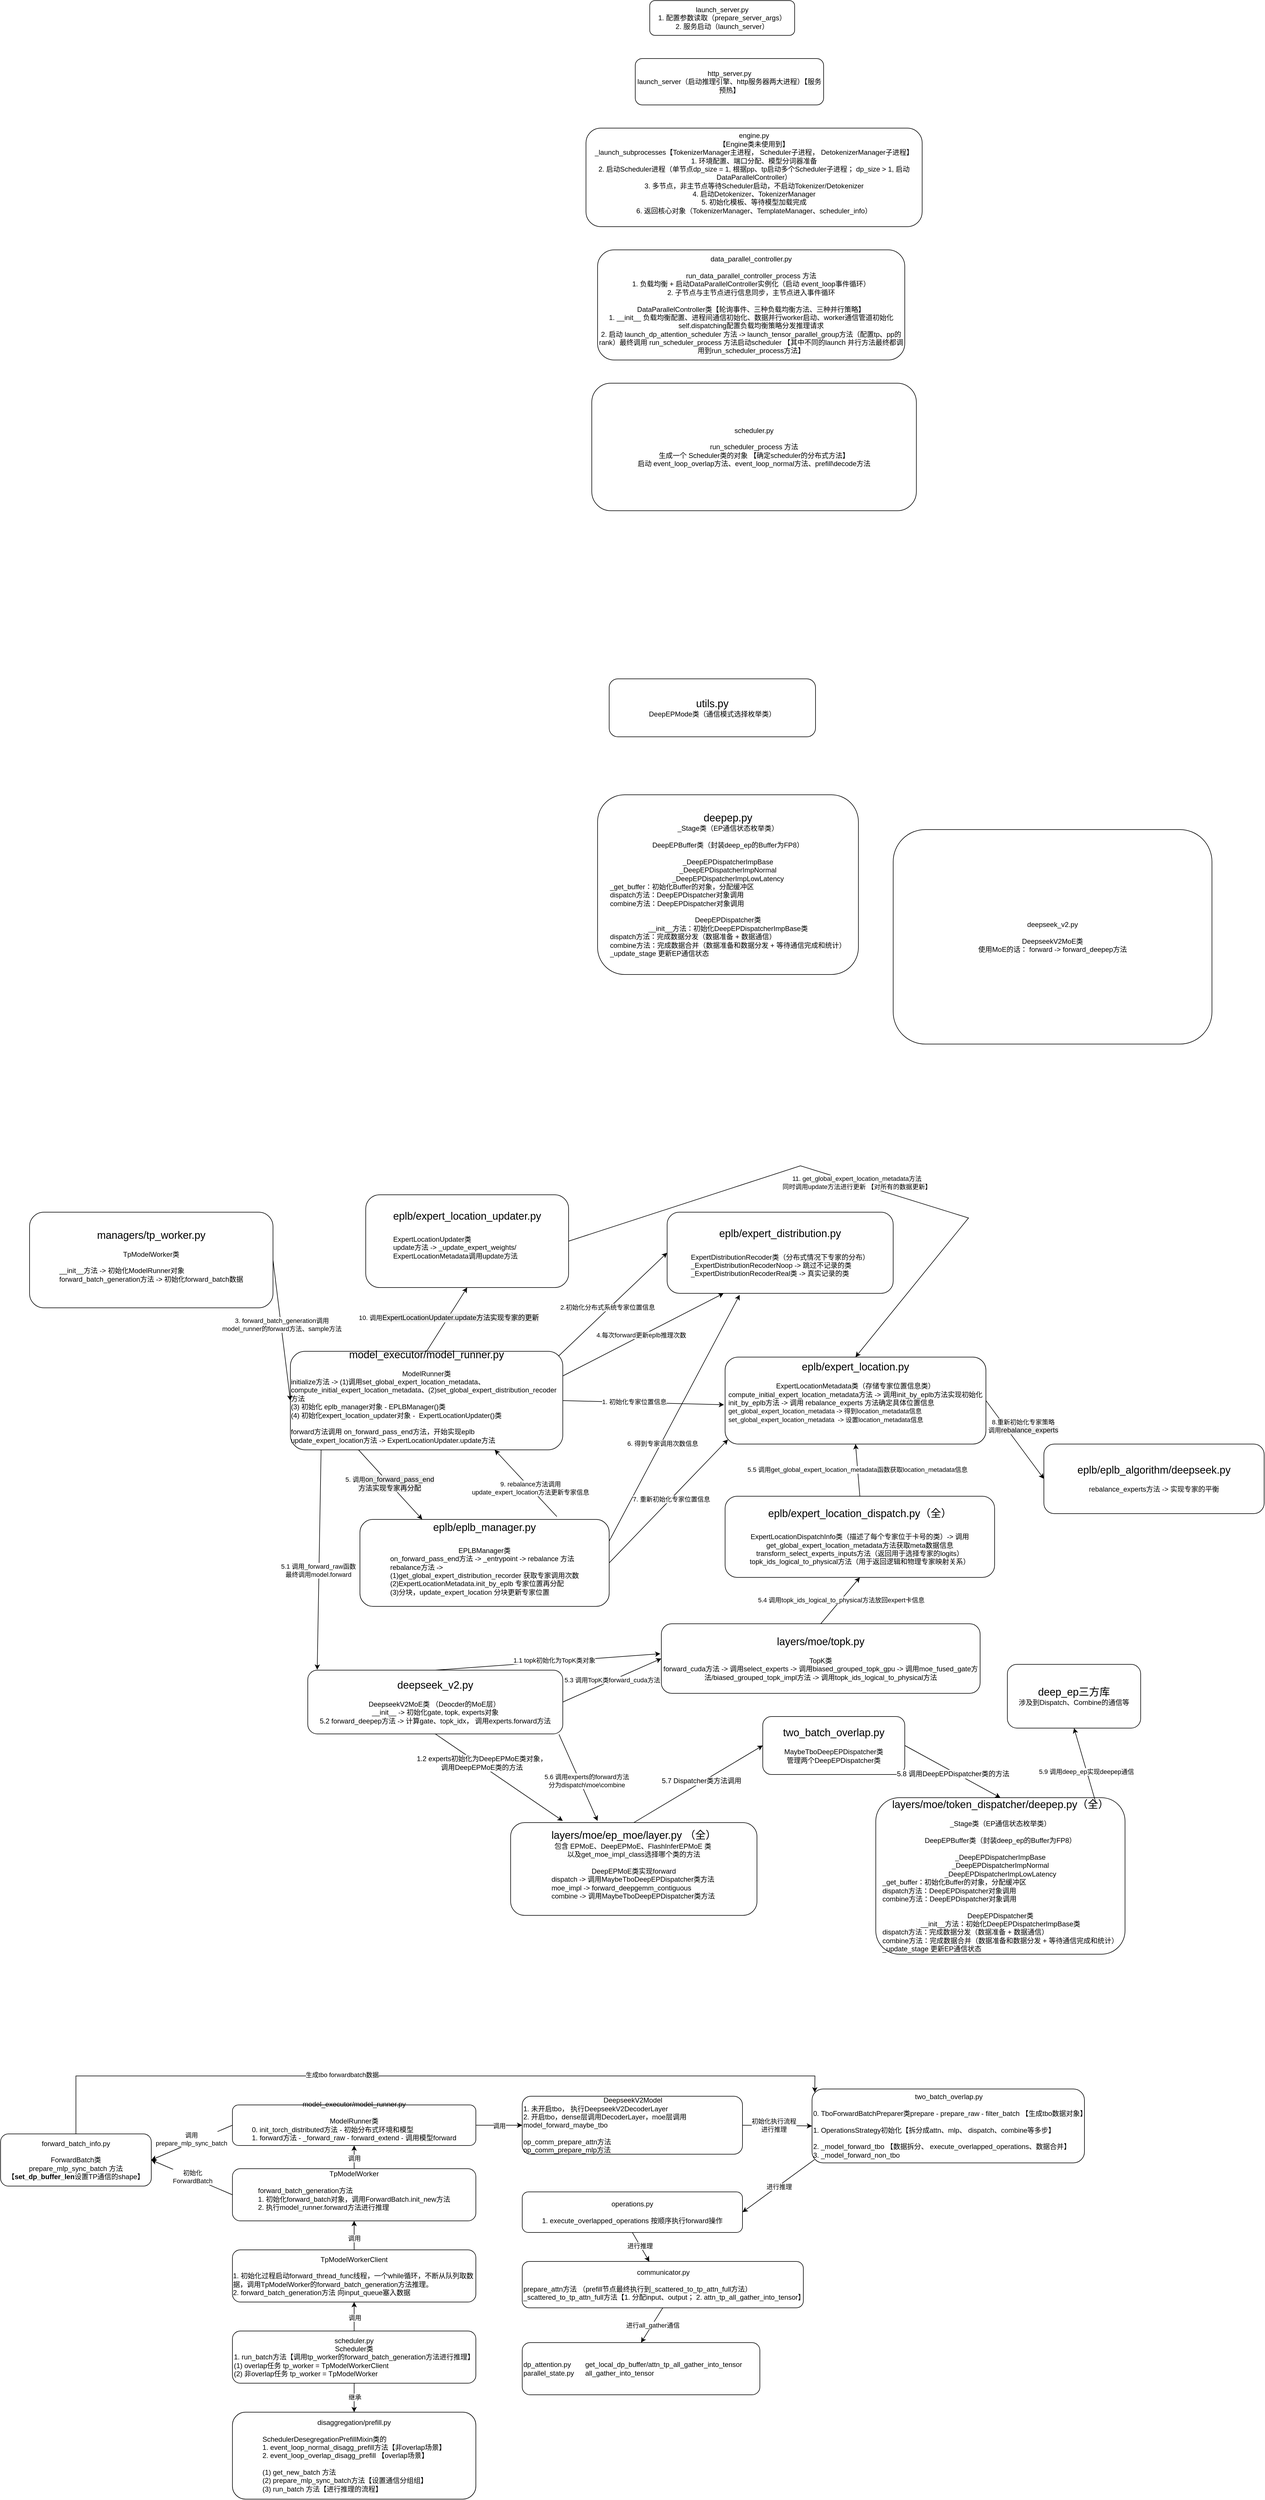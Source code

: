 <mxfile version="28.2.0">
  <diagram name="第 1 页" id="_MM_0JAL_mDehR6Rza7M">
    <mxGraphModel dx="4011" dy="4754" grid="1" gridSize="10" guides="1" tooltips="1" connect="1" arrows="1" fold="1" page="1" pageScale="1" pageWidth="827" pageHeight="1169" math="0" shadow="0">
      <root>
        <mxCell id="0" />
        <mxCell id="1" parent="0" />
        <mxCell id="y4o-Q9D-bzdoxVMksY4T-1" value="launch_server.py&lt;div&gt;1. 配置参数读取（prepare_server_args）&lt;/div&gt;&lt;div&gt;2. 服务启动（launch_server）&lt;/div&gt;" style="rounded=1;whiteSpace=wrap;html=1;" parent="1" vertex="1">
          <mxGeometry x="210" y="110" width="250" height="60" as="geometry" />
        </mxCell>
        <mxCell id="y4o-Q9D-bzdoxVMksY4T-2" value="http_server.py&lt;div&gt;launch_server（启动推理引擎、http服务器两大进程）【服务预热】&lt;/div&gt;" style="rounded=1;whiteSpace=wrap;html=1;" parent="1" vertex="1">
          <mxGeometry x="185" y="210" width="325" height="80" as="geometry" />
        </mxCell>
        <mxCell id="y4o-Q9D-bzdoxVMksY4T-3" value="engine.py&lt;div&gt;【Engine类未使用到】&lt;br&gt;&lt;div&gt;_launch_subprocesses【TokenizerManager主进程， Scheduler子进程， DetokenizerManager子进程】&lt;/div&gt;&lt;div&gt;1. 环境配置、端口分配、模型分词器准备&lt;/div&gt;&lt;div&gt;2. 启动Scheduler进程（单节点dp_size = 1, 根据pp、tp启动多个Scheduler子进程； dp_size &amp;gt; 1, 启动DataParallelController）&lt;/div&gt;&lt;div&gt;3. 多节点，非主节点等待Scheduler启动，不启动Tokenizer/Detokenizer&lt;/div&gt;&lt;div&gt;4. 启动Detokenizer、TokenizerManager&lt;/div&gt;&lt;div&gt;5. 初始化模板、等待模型加载完成&lt;/div&gt;&lt;div&gt;6. 返回核心对象（TokenizerManager、TemplateManager、scheduler_info）&lt;/div&gt;&lt;div&gt;&lt;br&gt;&lt;/div&gt;&lt;/div&gt;" style="rounded=1;whiteSpace=wrap;html=1;" parent="1" vertex="1">
          <mxGeometry x="100" y="330" width="580" height="170" as="geometry" />
        </mxCell>
        <mxCell id="y4o-Q9D-bzdoxVMksY4T-4" value="data_parallel_controller.py&lt;div&gt;&lt;br&gt;&lt;/div&gt;&lt;div&gt;&lt;span style=&quot;background-color: transparent; color: light-dark(rgb(0, 0, 0), rgb(255, 255, 255));&quot;&gt;run_data_parallel_controller_process 方法&lt;/span&gt;&lt;/div&gt;&lt;div&gt;1. 负载均衡 + 启动DataParallelController实例化（启动 event_loop事件循环&lt;span style=&quot;background-color: transparent; color: light-dark(rgb(0, 0, 0), rgb(255, 255, 255));&quot;&gt;）&lt;/span&gt;&lt;/div&gt;&lt;div&gt;2. 子节点与主节点进行信息同步，主节点进入事件循环&lt;/div&gt;&lt;div&gt;&lt;br&gt;&lt;/div&gt;&lt;div&gt;DataParallelController类【轮询事件、三种负载均衡方法、三种并行策略】&lt;/div&gt;&lt;div&gt;1. __init__ 负载均衡配置、进程间通信初始化、数据并行worker启动、worker通信管道初始化&lt;/div&gt;&lt;div&gt;self.dispatching配置负载均衡策略分发推理请求&lt;/div&gt;&lt;div&gt;2. 启动 launch_dp_attention_scheduler 方法 -&amp;gt; launch_tensor_parallel_group方法（配置tp、pp的rank）最终调用 run_scheduler_process 方法启动scheduler 【其中不同的launch 并行方法最终都调用到&lt;span style=&quot;background-color: transparent; color: light-dark(rgb(0, 0, 0), rgb(255, 255, 255));&quot;&gt;run_scheduler_process方法&lt;/span&gt;&lt;span style=&quot;background-color: transparent; color: light-dark(rgb(0, 0, 0), rgb(255, 255, 255));&quot;&gt;】&lt;/span&gt;&lt;/div&gt;" style="rounded=1;whiteSpace=wrap;html=1;" parent="1" vertex="1">
          <mxGeometry x="120" y="540" width="530" height="190" as="geometry" />
        </mxCell>
        <mxCell id="y4o-Q9D-bzdoxVMksY4T-5" value="scheduler.py&lt;div&gt;&lt;br&gt;&lt;/div&gt;&lt;div&gt;run_scheduler_process 方法&lt;/div&gt;&lt;div&gt;生成一个 Scheduler类的对象 【确定scheduler的分布式方法】&lt;/div&gt;&lt;div&gt;启动 event_loop_overlap方法、event_loop_normal方法、prefill\decode方法&lt;/div&gt;" style="rounded=1;whiteSpace=wrap;html=1;" parent="1" vertex="1">
          <mxGeometry x="110" y="770" width="560" height="220" as="geometry" />
        </mxCell>
        <mxCell id="y4o-Q9D-bzdoxVMksY4T-6" value="&lt;div&gt;&lt;font style=&quot;font-size: 18px;&quot;&gt;deepep.py&lt;/font&gt;&lt;/div&gt;&lt;div&gt;_Stage类（EP通信状态枚举类）&lt;/div&gt;&lt;div&gt;&lt;br&gt;&lt;/div&gt;&lt;div&gt;DeepEPBuffer类（封装deep_ep的Buffer为FP8）&lt;/div&gt;&lt;div&gt;&lt;br&gt;&lt;/div&gt;&lt;div&gt;_DeepEPDispatcherImpBase&lt;/div&gt;&lt;div&gt;_DeepEPDispatcherImpNormal&lt;/div&gt;&lt;div&gt;_DeepEPDispatcherImpLowLatency&lt;/div&gt;&lt;div style=&quot;text-align: left;&quot;&gt;_get_buffer：初始化Buffer的对象，分配缓冲区&lt;/div&gt;&lt;div style=&quot;text-align: left;&quot;&gt;dispatch方法：&lt;span style=&quot;background-color: transparent; color: light-dark(rgb(0, 0, 0), rgb(255, 255, 255));&quot;&gt;DeepEPDispatcher对象调用&lt;/span&gt;&lt;/div&gt;&lt;div style=&quot;text-align: left;&quot;&gt;combine方法：&lt;span style=&quot;background-color: transparent; color: light-dark(rgb(0, 0, 0), rgb(255, 255, 255));&quot;&gt;DeepEPDispatcher对象调用&lt;/span&gt;&lt;/div&gt;&lt;div&gt;&lt;br&gt;&lt;/div&gt;DeepEPDispatcher类&lt;div&gt;__init__方法：初始化DeepEPDispatcherImpBase类&lt;br&gt;&lt;div style=&quot;text-align: left;&quot;&gt;dispatch方法：完成数据分发（数据准备 + 数据通信）&lt;/div&gt;&lt;div style=&quot;text-align: left;&quot;&gt;combine方法：完成数据合并&lt;span style=&quot;background-color: transparent; color: light-dark(rgb(0, 0, 0), rgb(255, 255, 255));&quot;&gt;（数据准备和数据分发 + 等待通信完成和统计）&lt;/span&gt;&lt;/div&gt;&lt;div style=&quot;text-align: left;&quot;&gt;_update_stage 更新EP通信状态&lt;/div&gt;&lt;/div&gt;" style="rounded=1;whiteSpace=wrap;html=1;" parent="1" vertex="1">
          <mxGeometry x="120" y="1480" width="450" height="310" as="geometry" />
        </mxCell>
        <mxCell id="y4o-Q9D-bzdoxVMksY4T-7" value="&lt;font style=&quot;font-size: 18px;&quot;&gt;utils.py&lt;/font&gt;&lt;div&gt;DeepEPMode类（通信模式选择枚举类）&lt;/div&gt;" style="rounded=1;whiteSpace=wrap;html=1;" parent="1" vertex="1">
          <mxGeometry x="140" y="1280" width="356" height="100" as="geometry" />
        </mxCell>
        <mxCell id="-6-FvPc2AzdQoyf2nDTh-1" value="deepseek_v2.py&lt;div&gt;&lt;br&gt;&lt;/div&gt;&lt;div&gt;DeepseekV2MoE类&lt;/div&gt;&lt;div&gt;使用MoE的话： forward -&amp;gt; forward_deepep方法&lt;/div&gt;" style="rounded=1;whiteSpace=wrap;html=1;" parent="1" vertex="1">
          <mxGeometry x="630" y="1540" width="550" height="370" as="geometry" />
        </mxCell>
        <mxCell id="-6-FvPc2AzdQoyf2nDTh-2" value="&lt;font style=&quot;font-size: 18px;&quot;&gt;eplb/expert_location_dispatch.py（全）&lt;/font&gt;&lt;div&gt;&lt;span style=&quot;font-size: 18px;&quot;&gt;&lt;br&gt;&lt;/span&gt;&lt;div&gt;ExpertLocationDispatchInfo类（描述了每个专家位于卡号的类）-&amp;gt; 调用get_global_expert_location_metadata方法获取meta数据信息&lt;/div&gt;&lt;div&gt;transform_select_experts_inputs方法（返回用于选择专家的logits）&lt;/div&gt;&lt;div&gt;topk_ids_logical_to_physical方法（用于返回逻辑和物理专家映射关系）&lt;/div&gt;&lt;/div&gt;" style="rounded=1;whiteSpace=wrap;html=1;" parent="1" vertex="1">
          <mxGeometry x="340" y="2690" width="465" height="140" as="geometry" />
        </mxCell>
        <mxCell id="-6-FvPc2AzdQoyf2nDTh-3" value="&lt;font style=&quot;font-size: 18px;&quot;&gt;layers/moe/ep_moe/layer.py （全）&lt;/font&gt;&lt;div&gt;&lt;font style=&quot;font-size: 12px;&quot;&gt;包含 EPMoE、DeepEPMoE、FlashInferEPMoE 类&amp;nbsp;&lt;/font&gt;&lt;/div&gt;&lt;div&gt;&lt;font style=&quot;font-size: 12px;&quot;&gt;以及get_moe_impl_class选择哪个类的方法&lt;/font&gt;&lt;/div&gt;&lt;div&gt;&lt;font style=&quot;font-size: 12px;&quot;&gt;&lt;br&gt;&lt;/font&gt;&lt;div&gt;DeepEPMoE类实现forward&lt;/div&gt;&lt;div style=&quot;text-align: left;&quot;&gt;dispatch -&amp;gt; 调用&lt;span style=&quot;background-color: transparent; color: light-dark(rgb(0, 0, 0), rgb(255, 255, 255)); text-align: center;&quot;&gt;MaybeTboDeepEPDispatcher类方法&lt;/span&gt;&lt;/div&gt;&lt;div style=&quot;text-align: left;&quot;&gt;moe_impl -&amp;gt; forward_deepgemm_contiguous&lt;/div&gt;&lt;div style=&quot;text-align: left;&quot;&gt;combine -&amp;gt; 调用&lt;span style=&quot;background-color: transparent; color: light-dark(rgb(0, 0, 0), rgb(255, 255, 255)); text-align: center;&quot;&gt;MaybeTboDeepEPDispatcher类方法&lt;/span&gt;&lt;/div&gt;&lt;div style=&quot;text-align: left;&quot;&gt;&lt;br&gt;&lt;/div&gt;&lt;/div&gt;" style="rounded=1;whiteSpace=wrap;html=1;" parent="1" vertex="1">
          <mxGeometry x="-30" y="3253" width="425" height="160" as="geometry" />
        </mxCell>
        <mxCell id="-6-FvPc2AzdQoyf2nDTh-4" value="&lt;font style=&quot;font-size: 18px;&quot;&gt;two_batch_overlap.py&lt;/font&gt;&lt;div&gt;&lt;br&gt;&lt;div&gt;MaybeTboDeepEPDispatcher类&lt;/div&gt;&lt;div&gt;管理两个DeepEPDispatcher类&lt;/div&gt;&lt;/div&gt;" style="rounded=1;whiteSpace=wrap;html=1;" parent="1" vertex="1">
          <mxGeometry x="405" y="3070" width="245" height="100" as="geometry" />
        </mxCell>
        <mxCell id="-6-FvPc2AzdQoyf2nDTh-5" value="" style="endArrow=classic;html=1;rounded=0;exitX=0.5;exitY=0;exitDx=0;exitDy=0;entryX=0;entryY=0.5;entryDx=0;entryDy=0;" parent="1" source="-6-FvPc2AzdQoyf2nDTh-3" target="-6-FvPc2AzdQoyf2nDTh-4" edge="1">
          <mxGeometry width="50" height="50" relative="1" as="geometry">
            <mxPoint x="420" y="3290" as="sourcePoint" />
            <mxPoint x="470" y="3240" as="targetPoint" />
          </mxGeometry>
        </mxCell>
        <mxCell id="-6-FvPc2AzdQoyf2nDTh-6" value="&lt;font style=&quot;font-size: 12px;&quot;&gt;5.7 Dispatcher类方法调用&lt;/font&gt;" style="edgeLabel;html=1;align=center;verticalAlign=middle;resizable=0;points=[];" parent="-6-FvPc2AzdQoyf2nDTh-5" vertex="1" connectable="0">
          <mxGeometry x="0.054" y="2" relative="1" as="geometry">
            <mxPoint as="offset" />
          </mxGeometry>
        </mxCell>
        <mxCell id="-6-FvPc2AzdQoyf2nDTh-7" value="&lt;font style=&quot;font-size: 18px;&quot;&gt;layers/moe/token_dispatcher/deepep.py（全）&lt;/font&gt;&lt;div&gt;&lt;br&gt;&lt;/div&gt;&lt;div&gt;&lt;div&gt;_Stage类（EP通信状态枚举类）&lt;/div&gt;&lt;div&gt;&lt;br&gt;&lt;/div&gt;&lt;div&gt;DeepEPBuffer类（封装deep_ep的Buffer为FP8）&lt;/div&gt;&lt;div&gt;&lt;br&gt;&lt;/div&gt;&lt;div&gt;_DeepEPDispatcherImpBase&lt;/div&gt;&lt;div&gt;_DeepEPDispatcherImpNormal&lt;/div&gt;&lt;div&gt;_DeepEPDispatcherImpLowLatency&lt;/div&gt;&lt;div style=&quot;text-align: left;&quot;&gt;_get_buffer：初始化Buffer的对象，分配缓冲区&lt;/div&gt;&lt;div style=&quot;text-align: left;&quot;&gt;dispatch方法：&lt;span style=&quot;background-color: transparent; color: light-dark(rgb(0, 0, 0), rgb(255, 255, 255));&quot;&gt;DeepEPDispatcher对象调用&lt;/span&gt;&lt;/div&gt;&lt;div style=&quot;text-align: left;&quot;&gt;combine方法：&lt;span style=&quot;background-color: transparent; color: light-dark(rgb(0, 0, 0), rgb(255, 255, 255));&quot;&gt;DeepEPDispatcher对象调用&lt;/span&gt;&lt;/div&gt;&lt;div&gt;&lt;br&gt;&lt;/div&gt;DeepEPDispatcher类&lt;div&gt;__init__方法：初始化DeepEPDispatcherImpBase类&lt;br&gt;&lt;div style=&quot;text-align: left;&quot;&gt;dispatch方法：完成数据分发（数据准备 + 数据通信）&lt;/div&gt;&lt;div style=&quot;text-align: left;&quot;&gt;combine方法：完成数据合并&lt;span style=&quot;background-color: transparent; color: light-dark(rgb(0, 0, 0), rgb(255, 255, 255));&quot;&gt;（数据准备和数据分发 + 等待通信完成和统计）&lt;/span&gt;&lt;/div&gt;&lt;div style=&quot;text-align: left;&quot;&gt;_update_stage 更新EP通信状态&lt;/div&gt;&lt;/div&gt;&lt;/div&gt;" style="rounded=1;whiteSpace=wrap;html=1;" parent="1" vertex="1">
          <mxGeometry x="600" y="3210" width="430" height="270" as="geometry" />
        </mxCell>
        <mxCell id="-6-FvPc2AzdQoyf2nDTh-9" value="" style="endArrow=classic;html=1;rounded=0;exitX=1;exitY=0.5;exitDx=0;exitDy=0;entryX=0.5;entryY=0;entryDx=0;entryDy=0;" parent="1" source="-6-FvPc2AzdQoyf2nDTh-4" target="-6-FvPc2AzdQoyf2nDTh-7" edge="1">
          <mxGeometry width="50" height="50" relative="1" as="geometry">
            <mxPoint x="900" y="3590" as="sourcePoint" />
            <mxPoint x="950" y="3540" as="targetPoint" />
          </mxGeometry>
        </mxCell>
        <mxCell id="-6-FvPc2AzdQoyf2nDTh-10" value="&lt;font style=&quot;font-size: 12px;&quot;&gt;5.8 调用DeepEPDispatcher类的方法&lt;/font&gt;" style="edgeLabel;html=1;align=center;verticalAlign=middle;resizable=0;points=[];" parent="-6-FvPc2AzdQoyf2nDTh-9" vertex="1" connectable="0">
          <mxGeometry x="0.021" y="-3" relative="1" as="geometry">
            <mxPoint as="offset" />
          </mxGeometry>
        </mxCell>
        <mxCell id="-6-FvPc2AzdQoyf2nDTh-12" value="&lt;font style=&quot;font-size: 18px;&quot;&gt;deep_ep三方库&lt;/font&gt;&lt;div&gt;&lt;font style=&quot;font-size: 12px;&quot;&gt;涉及到Dispatch、Combine的通信等&lt;/font&gt;&lt;/div&gt;" style="rounded=1;whiteSpace=wrap;html=1;" parent="1" vertex="1">
          <mxGeometry x="827" y="2980" width="230" height="110" as="geometry" />
        </mxCell>
        <mxCell id="-6-FvPc2AzdQoyf2nDTh-13" value="" style="endArrow=classic;html=1;rounded=0;entryX=0.5;entryY=1;entryDx=0;entryDy=0;" parent="1" target="-6-FvPc2AzdQoyf2nDTh-12" edge="1">
          <mxGeometry width="50" height="50" relative="1" as="geometry">
            <mxPoint x="980" y="3220" as="sourcePoint" />
            <mxPoint x="1030" y="3170" as="targetPoint" />
          </mxGeometry>
        </mxCell>
        <mxCell id="-6-FvPc2AzdQoyf2nDTh-25" value="5.9 调用deep_ep实现deepep通信" style="edgeLabel;html=1;align=center;verticalAlign=middle;resizable=0;points=[];" parent="-6-FvPc2AzdQoyf2nDTh-13" vertex="1" connectable="0">
          <mxGeometry x="-0.147" y="1" relative="1" as="geometry">
            <mxPoint as="offset" />
          </mxGeometry>
        </mxCell>
        <mxCell id="-6-FvPc2AzdQoyf2nDTh-14" value="&lt;font style=&quot;font-size: 18px;&quot;&gt;deepseek_v2.py&lt;/font&gt;&lt;div&gt;&lt;br&gt;&lt;/div&gt;&lt;div&gt;DeepseekV2MoE类 （Deocder的MoE层）&amp;nbsp;&lt;/div&gt;&lt;div&gt;__init__ -&amp;gt; 初始化gate, topk, experts对象&lt;/div&gt;&lt;div&gt;5.2 forward_deepep方法 -&amp;gt; 计算gate、topk_idx， 调用experts.forward方法&lt;/div&gt;" style="rounded=1;whiteSpace=wrap;html=1;" parent="1" vertex="1">
          <mxGeometry x="-380" y="2990" width="440" height="110" as="geometry" />
        </mxCell>
        <mxCell id="-6-FvPc2AzdQoyf2nDTh-16" value="" style="endArrow=classic;html=1;rounded=0;exitX=0.5;exitY=1;exitDx=0;exitDy=0;" parent="1" source="-6-FvPc2AzdQoyf2nDTh-14" edge="1">
          <mxGeometry width="50" height="50" relative="1" as="geometry">
            <mxPoint x="300" y="3610" as="sourcePoint" />
            <mxPoint x="60" y="3250" as="targetPoint" />
          </mxGeometry>
        </mxCell>
        <mxCell id="-6-FvPc2AzdQoyf2nDTh-17" value="&lt;font style=&quot;font-size: 12px;&quot;&gt;1.2 experts初始化为DeepEPMoE类对象，&lt;/font&gt;&lt;div&gt;&lt;font style=&quot;font-size: 12px;&quot;&gt;调用DeepEPMoE类的方法&lt;/font&gt;&lt;/div&gt;" style="edgeLabel;html=1;align=center;verticalAlign=middle;resizable=0;points=[];" parent="-6-FvPc2AzdQoyf2nDTh-16" vertex="1" connectable="0">
          <mxGeometry x="-0.2" relative="1" as="geometry">
            <mxPoint x="-8" y="-10" as="offset" />
          </mxGeometry>
        </mxCell>
        <mxCell id="-6-FvPc2AzdQoyf2nDTh-18" value="&lt;font style=&quot;font-size: 18px;&quot;&gt;layers/moe/topk.py&lt;/font&gt;&lt;div&gt;&lt;br&gt;&lt;/div&gt;&lt;div&gt;TopK类&lt;/div&gt;&lt;div&gt;forward_cuda方法 -&amp;gt; 调用select_experts -&amp;gt; 调用biased_grouped_topk_gpu -&amp;gt; 调用moe_fused_gate方法/biased_grouped_topk_impl方法 -&amp;gt; 调用&lt;span style=&quot;background-color: transparent; color: light-dark(rgb(0, 0, 0), rgb(255, 255, 255));&quot;&gt;topk_ids_logical_to_physical方法&lt;/span&gt;&lt;/div&gt;" style="rounded=1;whiteSpace=wrap;html=1;" parent="1" vertex="1">
          <mxGeometry x="230" y="2910" width="550" height="120" as="geometry" />
        </mxCell>
        <mxCell id="-6-FvPc2AzdQoyf2nDTh-20" value="" style="endArrow=classic;html=1;rounded=0;exitX=0.5;exitY=0;exitDx=0;exitDy=0;entryX=0.5;entryY=1;entryDx=0;entryDy=0;" parent="1" source="-6-FvPc2AzdQoyf2nDTh-18" target="-6-FvPc2AzdQoyf2nDTh-2" edge="1">
          <mxGeometry width="50" height="50" relative="1" as="geometry">
            <mxPoint x="340" y="2770" as="sourcePoint" />
            <mxPoint x="390" y="2720" as="targetPoint" />
          </mxGeometry>
        </mxCell>
        <mxCell id="-6-FvPc2AzdQoyf2nDTh-21" value="5.4 调用topk_ids_logical_to_physical方法放回expert卡信息" style="edgeLabel;html=1;align=center;verticalAlign=middle;resizable=0;points=[];" parent="-6-FvPc2AzdQoyf2nDTh-20" vertex="1" connectable="0">
          <mxGeometry x="0.02" relative="1" as="geometry">
            <mxPoint as="offset" />
          </mxGeometry>
        </mxCell>
        <mxCell id="-6-FvPc2AzdQoyf2nDTh-23" value="" style="endArrow=classic;html=1;rounded=0;exitX=0.5;exitY=0;exitDx=0;exitDy=0;entryX=-0.003;entryY=0.431;entryDx=0;entryDy=0;entryPerimeter=0;" parent="1" source="-6-FvPc2AzdQoyf2nDTh-14" target="-6-FvPc2AzdQoyf2nDTh-18" edge="1">
          <mxGeometry width="50" height="50" relative="1" as="geometry">
            <mxPoint x="90" y="3070" as="sourcePoint" />
            <mxPoint x="140" y="3020" as="targetPoint" />
          </mxGeometry>
        </mxCell>
        <mxCell id="-6-FvPc2AzdQoyf2nDTh-24" value="1.1 topk初始化为TopK类对象" style="edgeLabel;html=1;align=center;verticalAlign=middle;resizable=0;points=[];" parent="-6-FvPc2AzdQoyf2nDTh-23" vertex="1" connectable="0">
          <mxGeometry x="0.056" y="2" relative="1" as="geometry">
            <mxPoint as="offset" />
          </mxGeometry>
        </mxCell>
        <mxCell id="-6-FvPc2AzdQoyf2nDTh-26" value="&lt;font style=&quot;font-size: 18px;&quot;&gt;eplb/eplb_manager.py&lt;/font&gt;&lt;div&gt;&lt;span style=&quot;font-size: 18px;&quot;&gt;&lt;br&gt;&lt;/span&gt;&lt;div&gt;&lt;font style=&quot;font-size: 12px;&quot;&gt;EPLBManager类&lt;/font&gt;&lt;/div&gt;&lt;div style=&quot;text-align: left;&quot;&gt;&lt;font style=&quot;font-size: 12px;&quot;&gt;on_forward_pass_end方法 -&amp;gt; _entrypoint -&amp;gt; rebalance 方法&lt;/font&gt;&lt;/div&gt;&lt;div style=&quot;text-align: left;&quot;&gt;&lt;font style=&quot;font-size: 12px;&quot;&gt;rebalance方法 -&amp;gt;&amp;nbsp;&lt;/font&gt;&lt;/div&gt;&lt;div style=&quot;text-align: left;&quot;&gt;(1)get_global_expert_distribution_recorder 获取专家调用次数&lt;/div&gt;&lt;div style=&quot;text-align: left;&quot;&gt;(2)ExpertLocationMetadata.init_by_eplb 专家位置再分配&lt;/div&gt;&lt;div style=&quot;text-align: left;&quot;&gt;(3)分块，update_expert_location 分块更新专家位置&lt;/div&gt;&lt;div style=&quot;text-align: left;&quot;&gt;&lt;br&gt;&lt;/div&gt;&lt;/div&gt;" style="rounded=1;whiteSpace=wrap;html=1;" parent="1" vertex="1">
          <mxGeometry x="-290" y="2730" width="430" height="150" as="geometry" />
        </mxCell>
        <mxCell id="-6-FvPc2AzdQoyf2nDTh-28" value="&lt;font style=&quot;font-size: 18px;&quot;&gt;model_executor/model_runner.py&lt;/font&gt;&lt;div&gt;&lt;br&gt;&lt;/div&gt;&lt;div&gt;ModelRunner类&lt;/div&gt;&lt;div style=&quot;text-align: left;&quot;&gt;initialize方法 -&amp;gt; (1)调用set_global_expert_location_metadata、 compute_initial_expert_location_metadata、(2)set_global_expert_distribution_recoder方法&lt;/div&gt;&lt;div style=&quot;text-align: left;&quot;&gt;(3) 初始化 eplb_manager对象 - EPLBManager()类&lt;/div&gt;&lt;div style=&quot;text-align: left;&quot;&gt;(4) 初始化expert_location_updater对象 -&amp;nbsp; ExpertLocationUpdater()类&lt;/div&gt;&lt;div style=&quot;text-align: left;&quot;&gt;&lt;br&gt;&lt;/div&gt;&lt;div style=&quot;text-align: left;&quot;&gt;forward方法调用 on_forward_pass_end方法，开始实现eplb&lt;/div&gt;&lt;div style=&quot;text-align: left;&quot;&gt;update_expert_location方法 -&amp;gt; ExpertLocationUpdater.update方法&lt;/div&gt;&lt;div&gt;&lt;br&gt;&lt;/div&gt;" style="rounded=1;whiteSpace=wrap;html=1;" parent="1" vertex="1">
          <mxGeometry x="-410" y="2440" width="470" height="170" as="geometry" />
        </mxCell>
        <mxCell id="-6-FvPc2AzdQoyf2nDTh-29" value="&lt;font style=&quot;font-size: 18px;&quot;&gt;eplb/expert_location.py&lt;/font&gt;&lt;div&gt;&lt;br&gt;&lt;/div&gt;&lt;div&gt;ExpertLocationMetadata类（存储专家位置信息类）&lt;/div&gt;&lt;div style=&quot;text-align: left;&quot;&gt;compute_initial_expert_location_metadata方法 -&amp;gt; 调用init_by_eplb方法实现初始化&lt;/div&gt;&lt;div style=&quot;text-align: left;&quot;&gt;init_by_eplb方法 -&amp;gt; 调用&amp;nbsp;rebalance_experts 方法确定具体位置信息&lt;/div&gt;&lt;div style=&quot;text-align: left;&quot;&gt;&lt;span style=&quot;font-size: 11px; text-align: center; text-wrap-mode: nowrap; background-color: rgb(255, 255, 255);&quot;&gt;get_global_expert_location_metadata -&amp;gt; 得到location_metadata信息&lt;/span&gt;&lt;/div&gt;&lt;div style=&quot;text-align: left;&quot;&gt;&lt;span style=&quot;font-size: 11px; text-align: center; text-wrap-mode: nowrap; background-color: rgb(255, 255, 255);&quot;&gt;set_global_expert_location_metadata&amp;nbsp; -&amp;gt; 设置location_metadata信息&lt;/span&gt;&lt;/div&gt;&lt;div style=&quot;text-align: left;&quot;&gt;&lt;span style=&quot;font-size: 11px; text-align: center; text-wrap-mode: nowrap; background-color: rgb(255, 255, 255);&quot;&gt;&lt;br&gt;&lt;/span&gt;&lt;/div&gt;&lt;div style=&quot;text-align: left;&quot;&gt;&lt;br&gt;&lt;/div&gt;" style="rounded=1;whiteSpace=wrap;html=1;" parent="1" vertex="1">
          <mxGeometry x="340" y="2450" width="450" height="150" as="geometry" />
        </mxCell>
        <mxCell id="-6-FvPc2AzdQoyf2nDTh-30" value="" style="endArrow=classic;html=1;rounded=0;exitX=0.25;exitY=1;exitDx=0;exitDy=0;entryX=0.25;entryY=0;entryDx=0;entryDy=0;" parent="1" source="-6-FvPc2AzdQoyf2nDTh-28" target="-6-FvPc2AzdQoyf2nDTh-26" edge="1">
          <mxGeometry width="50" height="50" relative="1" as="geometry">
            <mxPoint x="22.5" y="2940" as="sourcePoint" />
            <mxPoint x="72.5" y="2890" as="targetPoint" />
          </mxGeometry>
        </mxCell>
        <mxCell id="-6-FvPc2AzdQoyf2nDTh-32" value="5. 调用&lt;span style=&quot;font-size: 12px; text-align: left; text-wrap-mode: wrap; background-color: rgb(236, 236, 236);&quot;&gt;on_forward_pass_end&lt;/span&gt;&lt;div&gt;&lt;span style=&quot;font-size: 12px; text-align: left; text-wrap-mode: wrap; background-color: rgb(236, 236, 236);&quot;&gt;方法实现专家再分配&lt;/span&gt;&lt;/div&gt;" style="edgeLabel;html=1;align=center;verticalAlign=middle;resizable=0;points=[];" parent="-6-FvPc2AzdQoyf2nDTh-30" vertex="1" connectable="0">
          <mxGeometry x="-0.036" relative="1" as="geometry">
            <mxPoint as="offset" />
          </mxGeometry>
        </mxCell>
        <mxCell id="-6-FvPc2AzdQoyf2nDTh-31" value="" style="endArrow=classic;html=1;rounded=0;exitX=1;exitY=0.25;exitDx=0;exitDy=0;entryX=0.321;entryY=1.019;entryDx=0;entryDy=0;entryPerimeter=0;" parent="1" source="-6-FvPc2AzdQoyf2nDTh-26" target="-6-FvPc2AzdQoyf2nDTh-41" edge="1">
          <mxGeometry width="50" height="50" relative="1" as="geometry">
            <mxPoint x="102.5" y="2760" as="sourcePoint" />
            <mxPoint x="152.5" y="2710" as="targetPoint" />
          </mxGeometry>
        </mxCell>
        <mxCell id="-6-FvPc2AzdQoyf2nDTh-53" value="6. 得到专家调用次数信息" style="edgeLabel;html=1;align=center;verticalAlign=middle;resizable=0;points=[];" parent="-6-FvPc2AzdQoyf2nDTh-31" vertex="1" connectable="0">
          <mxGeometry x="-0.204" y="-2" relative="1" as="geometry">
            <mxPoint as="offset" />
          </mxGeometry>
        </mxCell>
        <mxCell id="-6-FvPc2AzdQoyf2nDTh-33" value="" style="endArrow=classic;html=1;rounded=0;exitX=1;exitY=0.5;exitDx=0;exitDy=0;entryX=-0.004;entryY=0.548;entryDx=0;entryDy=0;entryPerimeter=0;" parent="1" source="-6-FvPc2AzdQoyf2nDTh-28" target="-6-FvPc2AzdQoyf2nDTh-29" edge="1">
          <mxGeometry width="50" height="50" relative="1" as="geometry">
            <mxPoint x="90" y="2540" as="sourcePoint" />
            <mxPoint x="250" y="2540" as="targetPoint" />
          </mxGeometry>
        </mxCell>
        <mxCell id="-6-FvPc2AzdQoyf2nDTh-49" value="1. 初始化专家位置信息" style="edgeLabel;html=1;align=center;verticalAlign=middle;resizable=0;points=[];" parent="-6-FvPc2AzdQoyf2nDTh-33" vertex="1" connectable="0">
          <mxGeometry x="-0.119" y="1" relative="1" as="geometry">
            <mxPoint as="offset" />
          </mxGeometry>
        </mxCell>
        <mxCell id="-6-FvPc2AzdQoyf2nDTh-34" value="&lt;font style=&quot;font-size: 18px;&quot;&gt;eplb/eplb_algorithm/deepseek.py&lt;/font&gt;&lt;div&gt;&lt;br&gt;&lt;/div&gt;&lt;div&gt;rebalance_experts方法 -&amp;gt; 实现专家的平衡&lt;/div&gt;" style="rounded=1;whiteSpace=wrap;html=1;" parent="1" vertex="1">
          <mxGeometry x="890" y="2600" width="380" height="120" as="geometry" />
        </mxCell>
        <mxCell id="-6-FvPc2AzdQoyf2nDTh-35" value="" style="endArrow=classic;html=1;rounded=0;exitX=1;exitY=0.5;exitDx=0;exitDy=0;entryX=0;entryY=0.5;entryDx=0;entryDy=0;" parent="1" source="-6-FvPc2AzdQoyf2nDTh-29" target="-6-FvPc2AzdQoyf2nDTh-34" edge="1">
          <mxGeometry width="50" height="50" relative="1" as="geometry">
            <mxPoint x="570" y="2940" as="sourcePoint" />
            <mxPoint x="620" y="2890" as="targetPoint" />
          </mxGeometry>
        </mxCell>
        <mxCell id="-6-FvPc2AzdQoyf2nDTh-56" value="8.重新初始化专家策略&lt;div&gt;调用&lt;span style=&quot;font-size: 12px; text-wrap-mode: wrap; background-color: rgb(236, 236, 236);&quot;&gt;rebalance_experts&lt;/span&gt;&lt;/div&gt;" style="edgeLabel;html=1;align=center;verticalAlign=middle;resizable=0;points=[];" parent="-6-FvPc2AzdQoyf2nDTh-35" vertex="1" connectable="0">
          <mxGeometry x="-0.345" relative="1" as="geometry">
            <mxPoint x="31" as="offset" />
          </mxGeometry>
        </mxCell>
        <mxCell id="-6-FvPc2AzdQoyf2nDTh-36" value="" style="endArrow=classic;html=1;rounded=0;exitX=0.5;exitY=0;exitDx=0;exitDy=0;entryX=0.5;entryY=1;entryDx=0;entryDy=0;" parent="1" source="-6-FvPc2AzdQoyf2nDTh-2" target="-6-FvPc2AzdQoyf2nDTh-29" edge="1">
          <mxGeometry width="50" height="50" relative="1" as="geometry">
            <mxPoint x="290" y="3010" as="sourcePoint" />
            <mxPoint x="180" y="2740" as="targetPoint" />
          </mxGeometry>
        </mxCell>
        <mxCell id="-6-FvPc2AzdQoyf2nDTh-37" value="5.5 调用get_global_expert_location_metadata函数获取location_metadata信息" style="edgeLabel;html=1;align=center;verticalAlign=middle;resizable=0;points=[];" parent="-6-FvPc2AzdQoyf2nDTh-36" vertex="1" connectable="0">
          <mxGeometry x="0.02" y="1" relative="1" as="geometry">
            <mxPoint as="offset" />
          </mxGeometry>
        </mxCell>
        <mxCell id="-6-FvPc2AzdQoyf2nDTh-38" value="&lt;font style=&quot;font-size: 18px;&quot;&gt;managers/tp_worker.py&lt;/font&gt;&lt;div&gt;&lt;br&gt;&lt;/div&gt;&lt;div&gt;TpModelWorker类&lt;/div&gt;&lt;div&gt;&lt;br&gt;&lt;/div&gt;&lt;div style=&quot;text-align: left;&quot;&gt;__init__方法 -&amp;gt; 初始化ModelRunner对象&lt;/div&gt;&lt;div style=&quot;text-align: left;&quot;&gt;forward_batch_generation方法 -&amp;gt; 初始化forward_batch数据&lt;/div&gt;&lt;div&gt;&lt;br&gt;&lt;/div&gt;" style="rounded=1;whiteSpace=wrap;html=1;" parent="1" vertex="1">
          <mxGeometry x="-860" y="2200" width="420" height="165" as="geometry" />
        </mxCell>
        <mxCell id="-6-FvPc2AzdQoyf2nDTh-39" value="" style="endArrow=classic;html=1;rounded=0;entryX=0;entryY=0.5;entryDx=0;entryDy=0;exitX=1;exitY=0.5;exitDx=0;exitDy=0;" parent="1" source="-6-FvPc2AzdQoyf2nDTh-38" target="-6-FvPc2AzdQoyf2nDTh-28" edge="1">
          <mxGeometry width="50" height="50" relative="1" as="geometry">
            <mxPoint x="-480" y="2510" as="sourcePoint" />
            <mxPoint x="-420" y="2380" as="targetPoint" />
          </mxGeometry>
        </mxCell>
        <mxCell id="-6-FvPc2AzdQoyf2nDTh-40" value="3. forward_batch_generation调用&lt;div&gt;model_runner的forward方法、sample方法&lt;/div&gt;" style="edgeLabel;html=1;align=center;verticalAlign=middle;resizable=0;points=[];" parent="-6-FvPc2AzdQoyf2nDTh-39" vertex="1" connectable="0">
          <mxGeometry x="-0.083" y="1" relative="1" as="geometry">
            <mxPoint as="offset" />
          </mxGeometry>
        </mxCell>
        <mxCell id="-6-FvPc2AzdQoyf2nDTh-41" value="&lt;font style=&quot;font-size: 18px;&quot;&gt;eplb/expert_distribution.py&lt;/font&gt;&lt;div&gt;&lt;font style=&quot;font-size: 18px;&quot;&gt;&lt;br&gt;&lt;/font&gt;&lt;/div&gt;&lt;div&gt;&lt;font style=&quot;font-size: 12px;&quot;&gt;ExpertDistributionRecoder类（分布式情况下专家的分布）&lt;/font&gt;&lt;/div&gt;&lt;div style=&quot;text-align: left;&quot;&gt;_ExpertDistributionRecoderNoop -&amp;gt; 跳过不记录的类&lt;/div&gt;&lt;div style=&quot;text-align: left;&quot;&gt;_ExpertDistributionRecoderReal类 -&amp;gt; 真实记录的类&lt;/div&gt;" style="rounded=1;whiteSpace=wrap;html=1;" parent="1" vertex="1">
          <mxGeometry x="240" y="2200" width="390" height="140" as="geometry" />
        </mxCell>
        <mxCell id="-6-FvPc2AzdQoyf2nDTh-42" value="" style="endArrow=classic;html=1;rounded=0;entryX=0.75;entryY=1;entryDx=0;entryDy=0;exitX=0.79;exitY=-0.033;exitDx=0;exitDy=0;exitPerimeter=0;" parent="1" source="-6-FvPc2AzdQoyf2nDTh-26" target="-6-FvPc2AzdQoyf2nDTh-28" edge="1">
          <mxGeometry width="50" height="50" relative="1" as="geometry">
            <mxPoint x="-20" y="2730" as="sourcePoint" />
            <mxPoint x="30" y="2680" as="targetPoint" />
          </mxGeometry>
        </mxCell>
        <mxCell id="-6-FvPc2AzdQoyf2nDTh-43" value="9. rebalance方法调用&lt;div&gt;update_expert_location方法更新专家信息&lt;/div&gt;" style="edgeLabel;html=1;align=center;verticalAlign=middle;resizable=0;points=[];" parent="-6-FvPc2AzdQoyf2nDTh-42" vertex="1" connectable="0">
          <mxGeometry x="-0.137" relative="1" as="geometry">
            <mxPoint as="offset" />
          </mxGeometry>
        </mxCell>
        <mxCell id="-6-FvPc2AzdQoyf2nDTh-44" value="" style="endArrow=classic;html=1;rounded=0;entryX=0;entryY=0.5;entryDx=0;entryDy=0;exitX=0.984;exitY=0.049;exitDx=0;exitDy=0;exitPerimeter=0;" parent="1" source="-6-FvPc2AzdQoyf2nDTh-28" target="-6-FvPc2AzdQoyf2nDTh-41" edge="1">
          <mxGeometry width="50" height="50" relative="1" as="geometry">
            <mxPoint x="60" y="2490" as="sourcePoint" />
            <mxPoint x="110" y="2440" as="targetPoint" />
          </mxGeometry>
        </mxCell>
        <mxCell id="-6-FvPc2AzdQoyf2nDTh-50" value="2.初始化分布式系统专家位置信息" style="edgeLabel;html=1;align=center;verticalAlign=middle;resizable=0;points=[];" parent="-6-FvPc2AzdQoyf2nDTh-44" vertex="1" connectable="0">
          <mxGeometry x="-0.077" y="4" relative="1" as="geometry">
            <mxPoint y="1" as="offset" />
          </mxGeometry>
        </mxCell>
        <mxCell id="-6-FvPc2AzdQoyf2nDTh-45" value="&lt;font style=&quot;font-size: 18px;&quot;&gt;eplb/expert_location_updater.py&lt;/font&gt;&lt;div&gt;&lt;span style=&quot;font-size: 18px;&quot;&gt;&lt;br&gt;&lt;/span&gt;&lt;/div&gt;&lt;div style=&quot;text-align: left;&quot;&gt;&lt;font style=&quot;font-size: 12px;&quot;&gt;ExpertLocationUpdater类&lt;/font&gt;&lt;/div&gt;&lt;div style=&quot;text-align: left;&quot;&gt;&lt;font style=&quot;font-size: 12px;&quot;&gt;update方法 -&amp;gt; _update_expert_weights/&lt;/font&gt;&lt;/div&gt;&lt;div&gt;&lt;div style=&quot;text-align: left;&quot;&gt;&lt;span style=&quot;background-color: transparent; color: light-dark(rgb(0, 0, 0), rgb(255, 255, 255));&quot;&gt;ExpertLocationMetadata调用update方法&lt;/span&gt;&lt;/div&gt;&lt;div&gt;&lt;font style=&quot;font-size: 18px;&quot;&gt;&lt;br&gt;&lt;/font&gt;&lt;/div&gt;&lt;/div&gt;" style="rounded=1;whiteSpace=wrap;html=1;" parent="1" vertex="1">
          <mxGeometry x="-280" y="2170" width="350" height="160" as="geometry" />
        </mxCell>
        <mxCell id="-6-FvPc2AzdQoyf2nDTh-47" value="" style="endArrow=classic;html=1;rounded=0;exitX=0.5;exitY=0;exitDx=0;exitDy=0;entryX=0.5;entryY=1;entryDx=0;entryDy=0;" parent="1" source="-6-FvPc2AzdQoyf2nDTh-28" target="-6-FvPc2AzdQoyf2nDTh-45" edge="1">
          <mxGeometry width="50" height="50" relative="1" as="geometry">
            <mxPoint x="-330" y="2425" as="sourcePoint" />
            <mxPoint x="-280" y="2375" as="targetPoint" />
          </mxGeometry>
        </mxCell>
        <mxCell id="-6-FvPc2AzdQoyf2nDTh-48" value="10. 调用&lt;span style=&quot;font-size: 12px; text-align: left; text-wrap-mode: wrap; background-color: rgb(236, 236, 236);&quot;&gt;ExpertLocationUpdater.update方法实现专家的更新&lt;/span&gt;" style="edgeLabel;html=1;align=center;verticalAlign=middle;resizable=0;points=[];" parent="-6-FvPc2AzdQoyf2nDTh-47" vertex="1" connectable="0">
          <mxGeometry x="0.065" y="-1" relative="1" as="geometry">
            <mxPoint as="offset" />
          </mxGeometry>
        </mxCell>
        <mxCell id="-6-FvPc2AzdQoyf2nDTh-51" value="" style="endArrow=classic;html=1;rounded=0;exitX=1;exitY=0.25;exitDx=0;exitDy=0;entryX=0.25;entryY=1;entryDx=0;entryDy=0;" parent="1" source="-6-FvPc2AzdQoyf2nDTh-28" target="-6-FvPc2AzdQoyf2nDTh-41" edge="1">
          <mxGeometry width="50" height="50" relative="1" as="geometry">
            <mxPoint x="150" y="2590" as="sourcePoint" />
            <mxPoint x="200" y="2540" as="targetPoint" />
          </mxGeometry>
        </mxCell>
        <mxCell id="-6-FvPc2AzdQoyf2nDTh-52" value="4.每次forward更新eplb推理次数" style="edgeLabel;html=1;align=center;verticalAlign=middle;resizable=0;points=[];" parent="-6-FvPc2AzdQoyf2nDTh-51" vertex="1" connectable="0">
          <mxGeometry x="-0.023" y="1" relative="1" as="geometry">
            <mxPoint as="offset" />
          </mxGeometry>
        </mxCell>
        <mxCell id="-6-FvPc2AzdQoyf2nDTh-54" value="" style="endArrow=classic;html=1;rounded=0;entryX=0.011;entryY=0.948;entryDx=0;entryDy=0;entryPerimeter=0;exitX=1;exitY=0.5;exitDx=0;exitDy=0;" parent="1" source="-6-FvPc2AzdQoyf2nDTh-26" target="-6-FvPc2AzdQoyf2nDTh-29" edge="1">
          <mxGeometry width="50" height="50" relative="1" as="geometry">
            <mxPoint x="110" y="2790" as="sourcePoint" />
            <mxPoint x="160" y="2740" as="targetPoint" />
          </mxGeometry>
        </mxCell>
        <mxCell id="-6-FvPc2AzdQoyf2nDTh-55" value="7. 重新初始化专家位置信息" style="edgeLabel;html=1;align=center;verticalAlign=middle;resizable=0;points=[];" parent="-6-FvPc2AzdQoyf2nDTh-54" vertex="1" connectable="0">
          <mxGeometry x="0.038" y="-1" relative="1" as="geometry">
            <mxPoint as="offset" />
          </mxGeometry>
        </mxCell>
        <mxCell id="-6-FvPc2AzdQoyf2nDTh-57" value="" style="endArrow=classic;html=1;rounded=0;entryX=0.037;entryY=-0.007;entryDx=0;entryDy=0;entryPerimeter=0;" parent="1" target="-6-FvPc2AzdQoyf2nDTh-14" edge="1">
          <mxGeometry width="50" height="50" relative="1" as="geometry">
            <mxPoint x="-357" y="2610" as="sourcePoint" />
            <mxPoint x="-30" y="3160" as="targetPoint" />
          </mxGeometry>
        </mxCell>
        <mxCell id="-6-FvPc2AzdQoyf2nDTh-58" value="5.1 调用_forward_raw函数&lt;div&gt;最终调用model.forward&lt;/div&gt;" style="edgeLabel;html=1;align=center;verticalAlign=middle;resizable=0;points=[];" parent="-6-FvPc2AzdQoyf2nDTh-57" vertex="1" connectable="0">
          <mxGeometry x="0.094" y="-2" relative="1" as="geometry">
            <mxPoint as="offset" />
          </mxGeometry>
        </mxCell>
        <mxCell id="-6-FvPc2AzdQoyf2nDTh-59" value="" style="endArrow=classic;html=1;rounded=0;exitX=1;exitY=0.5;exitDx=0;exitDy=0;entryX=0;entryY=0.5;entryDx=0;entryDy=0;" parent="1" source="-6-FvPc2AzdQoyf2nDTh-14" target="-6-FvPc2AzdQoyf2nDTh-18" edge="1">
          <mxGeometry width="50" height="50" relative="1" as="geometry">
            <mxPoint x="90" y="3110" as="sourcePoint" />
            <mxPoint x="140" y="3060" as="targetPoint" />
          </mxGeometry>
        </mxCell>
        <mxCell id="-6-FvPc2AzdQoyf2nDTh-60" value="5.3 调用TopK类forward_cuda方法" style="edgeLabel;html=1;align=center;verticalAlign=middle;resizable=0;points=[];" parent="-6-FvPc2AzdQoyf2nDTh-59" vertex="1" connectable="0">
          <mxGeometry x="0.004" y="1" relative="1" as="geometry">
            <mxPoint as="offset" />
          </mxGeometry>
        </mxCell>
        <mxCell id="-6-FvPc2AzdQoyf2nDTh-61" value="" style="endArrow=classic;html=1;rounded=0;exitX=0.985;exitY=1.007;exitDx=0;exitDy=0;exitPerimeter=0;" parent="1" source="-6-FvPc2AzdQoyf2nDTh-14" edge="1">
          <mxGeometry width="50" height="50" relative="1" as="geometry">
            <mxPoint x="90" y="3200" as="sourcePoint" />
            <mxPoint x="120" y="3250" as="targetPoint" />
          </mxGeometry>
        </mxCell>
        <mxCell id="-6-FvPc2AzdQoyf2nDTh-62" value="5.6 调用experts的forward方法&lt;div&gt;分为dispatch\moe\combine&lt;/div&gt;" style="edgeLabel;html=1;align=center;verticalAlign=middle;resizable=0;points=[];" parent="-6-FvPc2AzdQoyf2nDTh-61" vertex="1" connectable="0">
          <mxGeometry x="-0.187" relative="1" as="geometry">
            <mxPoint x="20" y="19" as="offset" />
          </mxGeometry>
        </mxCell>
        <mxCell id="-6-FvPc2AzdQoyf2nDTh-63" value="" style="endArrow=classic;html=1;rounded=0;entryX=0.5;entryY=0;entryDx=0;entryDy=0;exitX=1;exitY=0.5;exitDx=0;exitDy=0;" parent="1" source="-6-FvPc2AzdQoyf2nDTh-45" target="-6-FvPc2AzdQoyf2nDTh-29" edge="1">
          <mxGeometry width="50" height="50" relative="1" as="geometry">
            <mxPoint x="390" y="2750" as="sourcePoint" />
            <mxPoint x="440" y="2700" as="targetPoint" />
            <Array as="points">
              <mxPoint x="470" y="2120" />
              <mxPoint x="760" y="2210" />
            </Array>
          </mxGeometry>
        </mxCell>
        <mxCell id="-6-FvPc2AzdQoyf2nDTh-64" value="11. get_global_expert_location_metadata方法&lt;div&gt;同时调用update方法进行更新 【对所有的数据更新】&lt;/div&gt;" style="edgeLabel;html=1;align=center;verticalAlign=middle;resizable=0;points=[];" parent="-6-FvPc2AzdQoyf2nDTh-63" vertex="1" connectable="0">
          <mxGeometry x="0.009" y="1" relative="1" as="geometry">
            <mxPoint as="offset" />
          </mxGeometry>
        </mxCell>
        <mxCell id="S6ZstoK-sv5srLf-LXAK-2" value="TpModelWorker&lt;div&gt;&lt;br&gt;&lt;/div&gt;&lt;div style=&quot;text-align: left;&quot;&gt;forward_batch_generation方法&lt;/div&gt;&lt;div style=&quot;text-align: left;&quot;&gt;1. 初始化forward_batch对象，调用&lt;span style=&quot;background-color: transparent; color: light-dark(rgb(0, 0, 0), rgb(255, 255, 255));&quot;&gt;ForwardBatch.init_new方法&lt;/span&gt;&lt;/div&gt;&lt;div style=&quot;text-align: left;&quot;&gt;&lt;span style=&quot;background-color: transparent; color: light-dark(rgb(0, 0, 0), rgb(255, 255, 255));&quot;&gt;2. 执行model_runner.forward方法进行推理&lt;/span&gt;&lt;/div&gt;&lt;div&gt;&lt;span style=&quot;background-color: transparent; color: light-dark(rgb(0, 0, 0), rgb(255, 255, 255));&quot;&gt;&lt;br&gt;&lt;/span&gt;&lt;/div&gt;" style="rounded=1;whiteSpace=wrap;html=1;" vertex="1" parent="1">
          <mxGeometry x="-510" y="3850" width="420" height="90" as="geometry" />
        </mxCell>
        <mxCell id="S6ZstoK-sv5srLf-LXAK-3" value="TpModelWorkerClient&lt;div&gt;&lt;br&gt;&lt;div&gt;&lt;div style=&quot;text-align: left;&quot;&gt;&lt;span style=&quot;background-color: transparent; color: light-dark(rgb(0, 0, 0), rgb(255, 255, 255));&quot;&gt;1. 初始化过程启动forward_thread_func线程，一个while循环，不断从队列取数据，调用TpModelWorker的forward_batch_generation方法推理。&lt;/span&gt;&lt;/div&gt;&lt;div style=&quot;text-align: left;&quot;&gt;2. forward_batch_generation方法 向input_queue塞入数据&lt;/div&gt;&lt;/div&gt;&lt;/div&gt;" style="rounded=1;whiteSpace=wrap;html=1;" vertex="1" parent="1">
          <mxGeometry x="-510" y="3990" width="420" height="90" as="geometry" />
        </mxCell>
        <mxCell id="S6ZstoK-sv5srLf-LXAK-4" value="&lt;div style=&quot;text-align: center;&quot;&gt;&lt;span style=&quot;background-color: transparent; color: light-dark(rgb(0, 0, 0), rgb(255, 255, 255));&quot;&gt;DeepseekV2Model&lt;/span&gt;&lt;/div&gt;&lt;div&gt;1. 未开启tbo， 执行DeepseekV2DecoderLayer&lt;/div&gt;&lt;div&gt;2. 开启tbo，dense层调用DecoderLayer，moe层调用model_forward_maybe_tbo&lt;/div&gt;&lt;div&gt;&lt;br&gt;&lt;/div&gt;&lt;div&gt;op_comm_prepare_attn方法&lt;/div&gt;&lt;div&gt;op_comm_prepare_mlp方法&lt;/div&gt;" style="rounded=1;whiteSpace=wrap;html=1;align=left;" vertex="1" parent="1">
          <mxGeometry x="-10" y="3725" width="380" height="100" as="geometry" />
        </mxCell>
        <mxCell id="S6ZstoK-sv5srLf-LXAK-5" value="&lt;div style=&quot;text-align: center;&quot;&gt;&lt;span style=&quot;background-color: transparent; color: light-dark(rgb(0, 0, 0), rgb(255, 255, 255));&quot;&gt;two_batch_overlap.py&lt;/span&gt;&lt;/div&gt;&lt;div&gt;&lt;br&gt;&lt;/div&gt;&lt;div&gt;0.&amp;nbsp;TboForwardBatchPreparer类prepare - prepare_raw - filter_batch 【生成tbo数据对象】&lt;/div&gt;&lt;div&gt;&lt;br&gt;&lt;/div&gt;&lt;div&gt;1. OperationsStrategy初始化【拆分成attn、mlp、 dispatch、combine等多步】&lt;br&gt;&lt;div&gt;&lt;br&gt;&lt;/div&gt;&lt;div&gt;2. _model_forward_tbo 【数据拆分、 execute_overlapped_operations、数据合并】&lt;/div&gt;&lt;div&gt;3. _model_forward_non_tbo&lt;/div&gt;&lt;/div&gt;" style="rounded=1;whiteSpace=wrap;html=1;align=left;" vertex="1" parent="1">
          <mxGeometry x="490" y="3712.5" width="470" height="127.5" as="geometry" />
        </mxCell>
        <mxCell id="S6ZstoK-sv5srLf-LXAK-6" value="operations.py&lt;div&gt;&lt;br&gt;&lt;/div&gt;&lt;div&gt;&lt;span style=&quot;text-align: left;&quot;&gt;1. execute_overlapped_operations 按顺序执行forward操作&lt;/span&gt;&lt;/div&gt;" style="rounded=1;whiteSpace=wrap;html=1;" vertex="1" parent="1">
          <mxGeometry x="-10" y="3890" width="380" height="70" as="geometry" />
        </mxCell>
        <mxCell id="S6ZstoK-sv5srLf-LXAK-7" value="&lt;div style=&quot;text-align: center;&quot;&gt;&lt;span style=&quot;background-color: transparent; color: light-dark(rgb(0, 0, 0), rgb(255, 255, 255));&quot;&gt;communicator.py&lt;/span&gt;&lt;/div&gt;&lt;div style=&quot;text-align: center;&quot;&gt;&lt;br&gt;&lt;/div&gt;&lt;div&gt;prepare_attn方法 （prefill节点最终执行到_scattered_to_tp_attn_full方法）&lt;/div&gt;&lt;div&gt;_scattered_to_tp_attn_full方法【1. 分配input、output； 2. attn_tp_all_gather_into_tensor】&lt;/div&gt;" style="rounded=1;whiteSpace=wrap;html=1;align=left;" vertex="1" parent="1">
          <mxGeometry x="-10" y="4010" width="485" height="80" as="geometry" />
        </mxCell>
        <mxCell id="S6ZstoK-sv5srLf-LXAK-8" value="dp_attention.py &lt;span style=&quot;white-space: pre;&quot;&gt;&#x9;&lt;/span&gt;get_local_dp_buffer/attn_tp_all_gather_into_tensor&lt;div&gt;parallel_state.py &lt;span style=&quot;white-space: pre;&quot;&gt;&#x9;&lt;/span&gt;all_gather_into_tensor&lt;/div&gt;" style="rounded=1;whiteSpace=wrap;html=1;align=left;" vertex="1" parent="1">
          <mxGeometry x="-10" y="4150" width="410" height="90" as="geometry" />
        </mxCell>
        <mxCell id="S6ZstoK-sv5srLf-LXAK-9" value="&lt;font style=&quot;font-size: 12px;&quot;&gt;model_executor/model_runner.py&lt;/font&gt;&lt;div&gt;&lt;br&gt;&lt;/div&gt;&lt;div&gt;ModelRunner类&lt;/div&gt;&lt;div style=&quot;text-align: left;&quot;&gt;0. init_torch_distributed方法 - 初始分布式环境和模型&lt;/div&gt;&lt;div&gt;1. forward方法 - _forward_raw - forward_extend - 调用模型forward&lt;/div&gt;&lt;div&gt;&lt;br&gt;&lt;/div&gt;" style="rounded=1;whiteSpace=wrap;html=1;" vertex="1" parent="1">
          <mxGeometry x="-510" y="3740" width="420" height="70" as="geometry" />
        </mxCell>
        <mxCell id="S6ZstoK-sv5srLf-LXAK-10" value="disaggregation/prefill.py&lt;div&gt;&lt;br&gt;&lt;div style=&quot;text-align: left;&quot;&gt;SchedulerDesegregationPrefillMixin类的&lt;/div&gt;&lt;div style=&quot;text-align: left;&quot;&gt;1. event_loop_normal_disagg_prefill方法【非overlap场景】&lt;/div&gt;&lt;div style=&quot;text-align: left;&quot;&gt;2. event_loop_overlap_disagg_prefill 【overlap场景】&lt;/div&gt;&lt;/div&gt;&lt;div style=&quot;text-align: left;&quot;&gt;&lt;br&gt;&lt;/div&gt;&lt;div style=&quot;text-align: left;&quot;&gt;(1) get_new_batch 方法&lt;/div&gt;&lt;div style=&quot;text-align: left;&quot;&gt;(2) prepare_mlp_sync_batch方法【设置通信分组组】&lt;/div&gt;&lt;div style=&quot;text-align: left;&quot;&gt;(3) run_batch 方法【进行推理的流程】&lt;/div&gt;" style="rounded=1;whiteSpace=wrap;html=1;" vertex="1" parent="1">
          <mxGeometry x="-510" y="4270" width="420" height="150" as="geometry" />
        </mxCell>
        <mxCell id="S6ZstoK-sv5srLf-LXAK-11" value="scheduler.py&lt;div&gt;Scheduler类&lt;/div&gt;&lt;div&gt;1. run_batch方法【调用tp_worker的forward_batch_generation方法进行推理】&lt;/div&gt;&lt;div style=&quot;text-align: left;&quot;&gt;(1) overlap任务&amp;nbsp;&lt;span style=&quot;background-color: transparent; color: light-dark(rgb(0, 0, 0), rgb(255, 255, 255));&quot;&gt;tp_worker =&amp;nbsp;&lt;/span&gt;&lt;span style=&quot;background-color: transparent; color: light-dark(rgb(0, 0, 0), rgb(255, 255, 255));&quot;&gt;TpModelWorkerClient&lt;/span&gt;&lt;/div&gt;&lt;div style=&quot;text-align: left;&quot;&gt;(2) 非overlap任务&amp;nbsp;&lt;span style=&quot;background-color: transparent; color: light-dark(rgb(0, 0, 0), rgb(255, 255, 255));&quot;&gt;tp_worker =&amp;nbsp;&lt;/span&gt;&lt;span style=&quot;background-color: transparent; color: light-dark(rgb(0, 0, 0), rgb(255, 255, 255));&quot;&gt;TpModelWorker&lt;/span&gt;&lt;/div&gt;" style="rounded=1;whiteSpace=wrap;html=1;" vertex="1" parent="1">
          <mxGeometry x="-510" y="4130" width="420" height="90" as="geometry" />
        </mxCell>
        <mxCell id="S6ZstoK-sv5srLf-LXAK-13" value="" style="endArrow=classic;html=1;rounded=0;exitX=0.5;exitY=1;exitDx=0;exitDy=0;entryX=0.5;entryY=0;entryDx=0;entryDy=0;" edge="1" parent="1" source="S6ZstoK-sv5srLf-LXAK-11" target="S6ZstoK-sv5srLf-LXAK-10">
          <mxGeometry width="50" height="50" relative="1" as="geometry">
            <mxPoint x="-250" y="4090" as="sourcePoint" />
            <mxPoint x="-250" y="4260" as="targetPoint" />
          </mxGeometry>
        </mxCell>
        <mxCell id="S6ZstoK-sv5srLf-LXAK-14" value="继承" style="edgeLabel;html=1;align=center;verticalAlign=middle;resizable=0;points=[];" vertex="1" connectable="0" parent="S6ZstoK-sv5srLf-LXAK-13">
          <mxGeometry x="-0.037" y="1" relative="1" as="geometry">
            <mxPoint as="offset" />
          </mxGeometry>
        </mxCell>
        <mxCell id="S6ZstoK-sv5srLf-LXAK-15" value="" style="endArrow=classic;html=1;rounded=0;exitX=0.5;exitY=0;exitDx=0;exitDy=0;entryX=0.5;entryY=1;entryDx=0;entryDy=0;" edge="1" parent="1" source="S6ZstoK-sv5srLf-LXAK-11" target="S6ZstoK-sv5srLf-LXAK-3">
          <mxGeometry width="50" height="50" relative="1" as="geometry">
            <mxPoint x="-130" y="3980" as="sourcePoint" />
            <mxPoint x="-80" y="3930" as="targetPoint" />
          </mxGeometry>
        </mxCell>
        <mxCell id="S6ZstoK-sv5srLf-LXAK-16" value="调用" style="edgeLabel;html=1;align=center;verticalAlign=middle;resizable=0;points=[];" vertex="1" connectable="0" parent="S6ZstoK-sv5srLf-LXAK-15">
          <mxGeometry x="-0.083" y="-1" relative="1" as="geometry">
            <mxPoint as="offset" />
          </mxGeometry>
        </mxCell>
        <mxCell id="S6ZstoK-sv5srLf-LXAK-17" value="" style="endArrow=classic;html=1;rounded=0;entryX=0.5;entryY=1;entryDx=0;entryDy=0;exitX=0.5;exitY=0;exitDx=0;exitDy=0;" edge="1" parent="1" source="S6ZstoK-sv5srLf-LXAK-3" target="S6ZstoK-sv5srLf-LXAK-2">
          <mxGeometry width="50" height="50" relative="1" as="geometry">
            <mxPoint x="-250" y="4090" as="sourcePoint" />
            <mxPoint x="-200" y="4040" as="targetPoint" />
          </mxGeometry>
        </mxCell>
        <mxCell id="S6ZstoK-sv5srLf-LXAK-18" value="调用" style="edgeLabel;html=1;align=center;verticalAlign=middle;resizable=0;points=[];" vertex="1" connectable="0" parent="S6ZstoK-sv5srLf-LXAK-17">
          <mxGeometry x="-0.183" relative="1" as="geometry">
            <mxPoint as="offset" />
          </mxGeometry>
        </mxCell>
        <mxCell id="S6ZstoK-sv5srLf-LXAK-19" value="" style="endArrow=classic;html=1;rounded=0;entryX=0.5;entryY=1;entryDx=0;entryDy=0;exitX=0.5;exitY=0;exitDx=0;exitDy=0;" edge="1" parent="1" source="S6ZstoK-sv5srLf-LXAK-2" target="S6ZstoK-sv5srLf-LXAK-9">
          <mxGeometry width="50" height="50" relative="1" as="geometry">
            <mxPoint x="-250" y="4090" as="sourcePoint" />
            <mxPoint x="-200" y="4040" as="targetPoint" />
          </mxGeometry>
        </mxCell>
        <mxCell id="S6ZstoK-sv5srLf-LXAK-20" value="调用" style="edgeLabel;html=1;align=center;verticalAlign=middle;resizable=0;points=[];" vertex="1" connectable="0" parent="S6ZstoK-sv5srLf-LXAK-19">
          <mxGeometry x="-0.083" relative="1" as="geometry">
            <mxPoint as="offset" />
          </mxGeometry>
        </mxCell>
        <mxCell id="S6ZstoK-sv5srLf-LXAK-21" value="" style="endArrow=classic;html=1;rounded=0;exitX=1;exitY=0.5;exitDx=0;exitDy=0;entryX=0;entryY=0.5;entryDx=0;entryDy=0;" edge="1" parent="1" source="S6ZstoK-sv5srLf-LXAK-9" target="S6ZstoK-sv5srLf-LXAK-4">
          <mxGeometry width="50" height="50" relative="1" as="geometry">
            <mxPoint x="-150" y="4060" as="sourcePoint" />
            <mxPoint x="-100" y="4010" as="targetPoint" />
          </mxGeometry>
        </mxCell>
        <mxCell id="S6ZstoK-sv5srLf-LXAK-22" value="调用" style="edgeLabel;html=1;align=center;verticalAlign=middle;resizable=0;points=[];" vertex="1" connectable="0" parent="S6ZstoK-sv5srLf-LXAK-21">
          <mxGeometry x="-0.006" y="-1" relative="1" as="geometry">
            <mxPoint as="offset" />
          </mxGeometry>
        </mxCell>
        <mxCell id="S6ZstoK-sv5srLf-LXAK-23" value="forward_batch_info.py&lt;div&gt;&lt;br&gt;&lt;div&gt;ForwardBatch类&lt;/div&gt;&lt;div&gt;prepare_mlp_sync_batch 方法 【&lt;b&gt;set_dp_buffer_len&lt;/b&gt;设置TP通信的shape】&lt;/div&gt;&lt;/div&gt;" style="rounded=1;whiteSpace=wrap;html=1;" vertex="1" parent="1">
          <mxGeometry x="-910" y="3790" width="260" height="90" as="geometry" />
        </mxCell>
        <mxCell id="S6ZstoK-sv5srLf-LXAK-24" value="" style="endArrow=classic;html=1;rounded=0;exitX=0;exitY=0.5;exitDx=0;exitDy=0;entryX=1;entryY=0.5;entryDx=0;entryDy=0;" edge="1" parent="1" source="S6ZstoK-sv5srLf-LXAK-9" target="S6ZstoK-sv5srLf-LXAK-23">
          <mxGeometry width="50" height="50" relative="1" as="geometry">
            <mxPoint x="-650" y="4070" as="sourcePoint" />
            <mxPoint x="-600" y="4020" as="targetPoint" />
          </mxGeometry>
        </mxCell>
        <mxCell id="S6ZstoK-sv5srLf-LXAK-28" value="调用&lt;div&gt;prepare_mlp_sync_batch&lt;/div&gt;" style="edgeLabel;html=1;align=center;verticalAlign=middle;resizable=0;points=[];" vertex="1" connectable="0" parent="S6ZstoK-sv5srLf-LXAK-24">
          <mxGeometry x="-0.192" relative="1" as="geometry">
            <mxPoint x="-15" as="offset" />
          </mxGeometry>
        </mxCell>
        <mxCell id="S6ZstoK-sv5srLf-LXAK-25" value="" style="endArrow=classic;html=1;rounded=0;exitX=0;exitY=0.5;exitDx=0;exitDy=0;entryX=1;entryY=0.5;entryDx=0;entryDy=0;" edge="1" parent="1" source="S6ZstoK-sv5srLf-LXAK-2" target="S6ZstoK-sv5srLf-LXAK-23">
          <mxGeometry width="50" height="50" relative="1" as="geometry">
            <mxPoint x="-650" y="4070" as="sourcePoint" />
            <mxPoint x="-600" y="4020" as="targetPoint" />
          </mxGeometry>
        </mxCell>
        <mxCell id="S6ZstoK-sv5srLf-LXAK-27" value="初始化&lt;div&gt;ForwardBatch&lt;/div&gt;" style="edgeLabel;html=1;align=center;verticalAlign=middle;resizable=0;points=[];" vertex="1" connectable="0" parent="S6ZstoK-sv5srLf-LXAK-25">
          <mxGeometry x="-0.003" y="-1" relative="1" as="geometry">
            <mxPoint as="offset" />
          </mxGeometry>
        </mxCell>
        <mxCell id="S6ZstoK-sv5srLf-LXAK-29" value="" style="endArrow=classic;html=1;rounded=0;exitX=1;exitY=0.5;exitDx=0;exitDy=0;entryX=0;entryY=0.5;entryDx=0;entryDy=0;" edge="1" parent="1" source="S6ZstoK-sv5srLf-LXAK-4" target="S6ZstoK-sv5srLf-LXAK-5">
          <mxGeometry width="50" height="50" relative="1" as="geometry">
            <mxPoint x="350" y="4030" as="sourcePoint" />
            <mxPoint x="400" y="3980" as="targetPoint" />
          </mxGeometry>
        </mxCell>
        <mxCell id="S6ZstoK-sv5srLf-LXAK-30" value="初始化执行流程&lt;div&gt;进行推理&lt;/div&gt;" style="edgeLabel;html=1;align=center;verticalAlign=middle;resizable=0;points=[];" vertex="1" connectable="0" parent="S6ZstoK-sv5srLf-LXAK-29">
          <mxGeometry x="-0.112" y="1" relative="1" as="geometry">
            <mxPoint as="offset" />
          </mxGeometry>
        </mxCell>
        <mxCell id="S6ZstoK-sv5srLf-LXAK-31" value="" style="endArrow=classic;html=1;rounded=0;exitX=0.009;exitY=0.956;exitDx=0;exitDy=0;exitPerimeter=0;entryX=1;entryY=0.5;entryDx=0;entryDy=0;" edge="1" parent="1" source="S6ZstoK-sv5srLf-LXAK-5" target="S6ZstoK-sv5srLf-LXAK-6">
          <mxGeometry width="50" height="50" relative="1" as="geometry">
            <mxPoint x="370" y="4030" as="sourcePoint" />
            <mxPoint x="420" y="3980" as="targetPoint" />
          </mxGeometry>
        </mxCell>
        <mxCell id="S6ZstoK-sv5srLf-LXAK-32" value="进行推理" style="edgeLabel;html=1;align=center;verticalAlign=middle;resizable=0;points=[];" vertex="1" connectable="0" parent="S6ZstoK-sv5srLf-LXAK-31">
          <mxGeometry x="0.003" y="1" relative="1" as="geometry">
            <mxPoint as="offset" />
          </mxGeometry>
        </mxCell>
        <mxCell id="S6ZstoK-sv5srLf-LXAK-33" value="" style="endArrow=classic;html=1;rounded=0;exitX=0.5;exitY=1;exitDx=0;exitDy=0;entryX=0.452;entryY=0.003;entryDx=0;entryDy=0;entryPerimeter=0;" edge="1" parent="1" source="S6ZstoK-sv5srLf-LXAK-6" target="S6ZstoK-sv5srLf-LXAK-7">
          <mxGeometry width="50" height="50" relative="1" as="geometry">
            <mxPoint x="160" y="4100" as="sourcePoint" />
            <mxPoint x="210" y="4050" as="targetPoint" />
          </mxGeometry>
        </mxCell>
        <mxCell id="S6ZstoK-sv5srLf-LXAK-34" value="进行推理" style="edgeLabel;html=1;align=center;verticalAlign=middle;resizable=0;points=[];" vertex="1" connectable="0" parent="S6ZstoK-sv5srLf-LXAK-33">
          <mxGeometry x="-0.097" relative="1" as="geometry">
            <mxPoint as="offset" />
          </mxGeometry>
        </mxCell>
        <mxCell id="S6ZstoK-sv5srLf-LXAK-35" value="" style="endArrow=classic;html=1;rounded=0;entryX=0.5;entryY=0;entryDx=0;entryDy=0;exitX=0.5;exitY=1;exitDx=0;exitDy=0;" edge="1" parent="1" source="S6ZstoK-sv5srLf-LXAK-7" target="S6ZstoK-sv5srLf-LXAK-8">
          <mxGeometry width="50" height="50" relative="1" as="geometry">
            <mxPoint x="160" y="4100" as="sourcePoint" />
            <mxPoint x="210" y="4050" as="targetPoint" />
          </mxGeometry>
        </mxCell>
        <mxCell id="S6ZstoK-sv5srLf-LXAK-36" value="进行all_gather通信" style="edgeLabel;html=1;align=center;verticalAlign=middle;resizable=0;points=[];" vertex="1" connectable="0" parent="S6ZstoK-sv5srLf-LXAK-35">
          <mxGeometry x="-0.02" y="1" relative="1" as="geometry">
            <mxPoint as="offset" />
          </mxGeometry>
        </mxCell>
        <mxCell id="S6ZstoK-sv5srLf-LXAK-37" value="" style="endArrow=classic;html=1;rounded=0;exitX=0.5;exitY=0;exitDx=0;exitDy=0;entryX=0.01;entryY=0.047;entryDx=0;entryDy=0;entryPerimeter=0;" edge="1" parent="1" source="S6ZstoK-sv5srLf-LXAK-23" target="S6ZstoK-sv5srLf-LXAK-5">
          <mxGeometry width="50" height="50" relative="1" as="geometry">
            <mxPoint x="-840" y="3710" as="sourcePoint" />
            <mxPoint x="490" y="3680" as="targetPoint" />
            <Array as="points">
              <mxPoint x="-780" y="3690" />
              <mxPoint x="495" y="3690" />
            </Array>
          </mxGeometry>
        </mxCell>
        <mxCell id="S6ZstoK-sv5srLf-LXAK-38" value="生成tbo forwardbatch数据" style="edgeLabel;html=1;align=center;verticalAlign=middle;resizable=0;points=[];" vertex="1" connectable="0" parent="S6ZstoK-sv5srLf-LXAK-37">
          <mxGeometry x="-0.204" y="2" relative="1" as="geometry">
            <mxPoint as="offset" />
          </mxGeometry>
        </mxCell>
      </root>
    </mxGraphModel>
  </diagram>
</mxfile>
